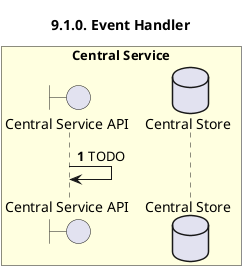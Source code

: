 @startuml
' declate title
title 9.1.0. Event Handler

autonumber

' Actor Keys:
'   boundary - APIs/Interfaces, etc
'   collections - Kafka Topics
'   control - Kafka Consumers
'   entity - Database Access Objects
'   database - Database Persistance Store

' declare actors
boundary "Central Service API" as CSAPI
database "Central Store" as DB

box "Central Service" #LightYellow
    participant CSAPI
    participant DB
end box

CSAPI -> CSAPI: TODO

@enduml
